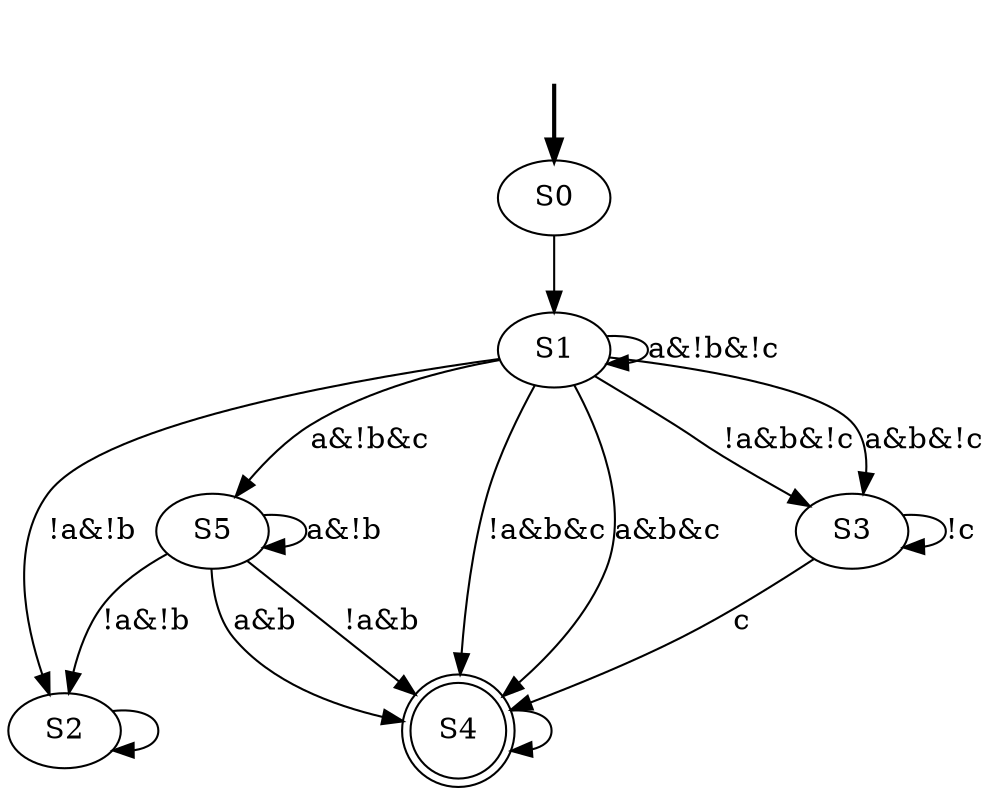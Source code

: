 digraph {
	fake [style=invisible]
	S1
	S0 [root=true]
	S3
	S2
	S5
	S4 [shape=doublecircle]
	fake -> S0 [style=bold]
	S0 -> S1 [label=""]
	S1 -> S2 [label="!a&!b"]
	S1 -> S3 [label="!a&b&!c"]
	S1 -> S4 [label="!a&b&c"]
	S1 -> S1 [label="a&!b&!c"]
	S1 -> S5 [label="a&!b&c"]
	S1 -> S3 [label="a&b&!c"]
	S1 -> S4 [label="a&b&c"]
	S2 -> S2 [label=""]
	S3 -> S3 [label="!c"]
	S3 -> S4 [label=c]
	S4 -> S4 [label=""]
	S5 -> S2 [label="!a&!b"]
	S5 -> S4 [label="!a&b"]
	S5 -> S5 [label="a&!b"]
	S5 -> S4 [label="a&b"]
}
